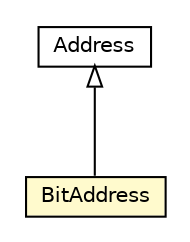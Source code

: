 #!/usr/local/bin/dot
#
# Class diagram 
# Generated by UMLGraph version 5.2 (http://www.umlgraph.org/)
#

digraph G {
	edge [fontname="Helvetica",fontsize=10,labelfontname="Helvetica",labelfontsize=10];
	node [fontname="Helvetica",fontsize=10,shape=plaintext];
	nodesep=0.25;
	ranksep=0.5;
	// com.synaptics.addressing.Address
	c163085 [label=<<table title="com.synaptics.addressing.Address" border="0" cellborder="1" cellspacing="0" cellpadding="2" port="p" href="./Address.html">
		<tr><td><table border="0" cellspacing="0" cellpadding="1">
<tr><td align="center" balign="center"> Address </td></tr>
		</table></td></tr>
		</table>>, fontname="Helvetica", fontcolor="black", fontsize=10.0];
	// com.synaptics.addressing.BitAddress
	c163086 [label=<<table title="com.synaptics.addressing.BitAddress" border="0" cellborder="1" cellspacing="0" cellpadding="2" port="p" bgcolor="lemonChiffon" href="./BitAddress.html">
		<tr><td><table border="0" cellspacing="0" cellpadding="1">
<tr><td align="center" balign="center"> BitAddress </td></tr>
		</table></td></tr>
		</table>>, fontname="Helvetica", fontcolor="black", fontsize=10.0];
	//com.synaptics.addressing.BitAddress extends com.synaptics.addressing.Address
	c163085:p -> c163086:p [dir=back,arrowtail=empty];
}

